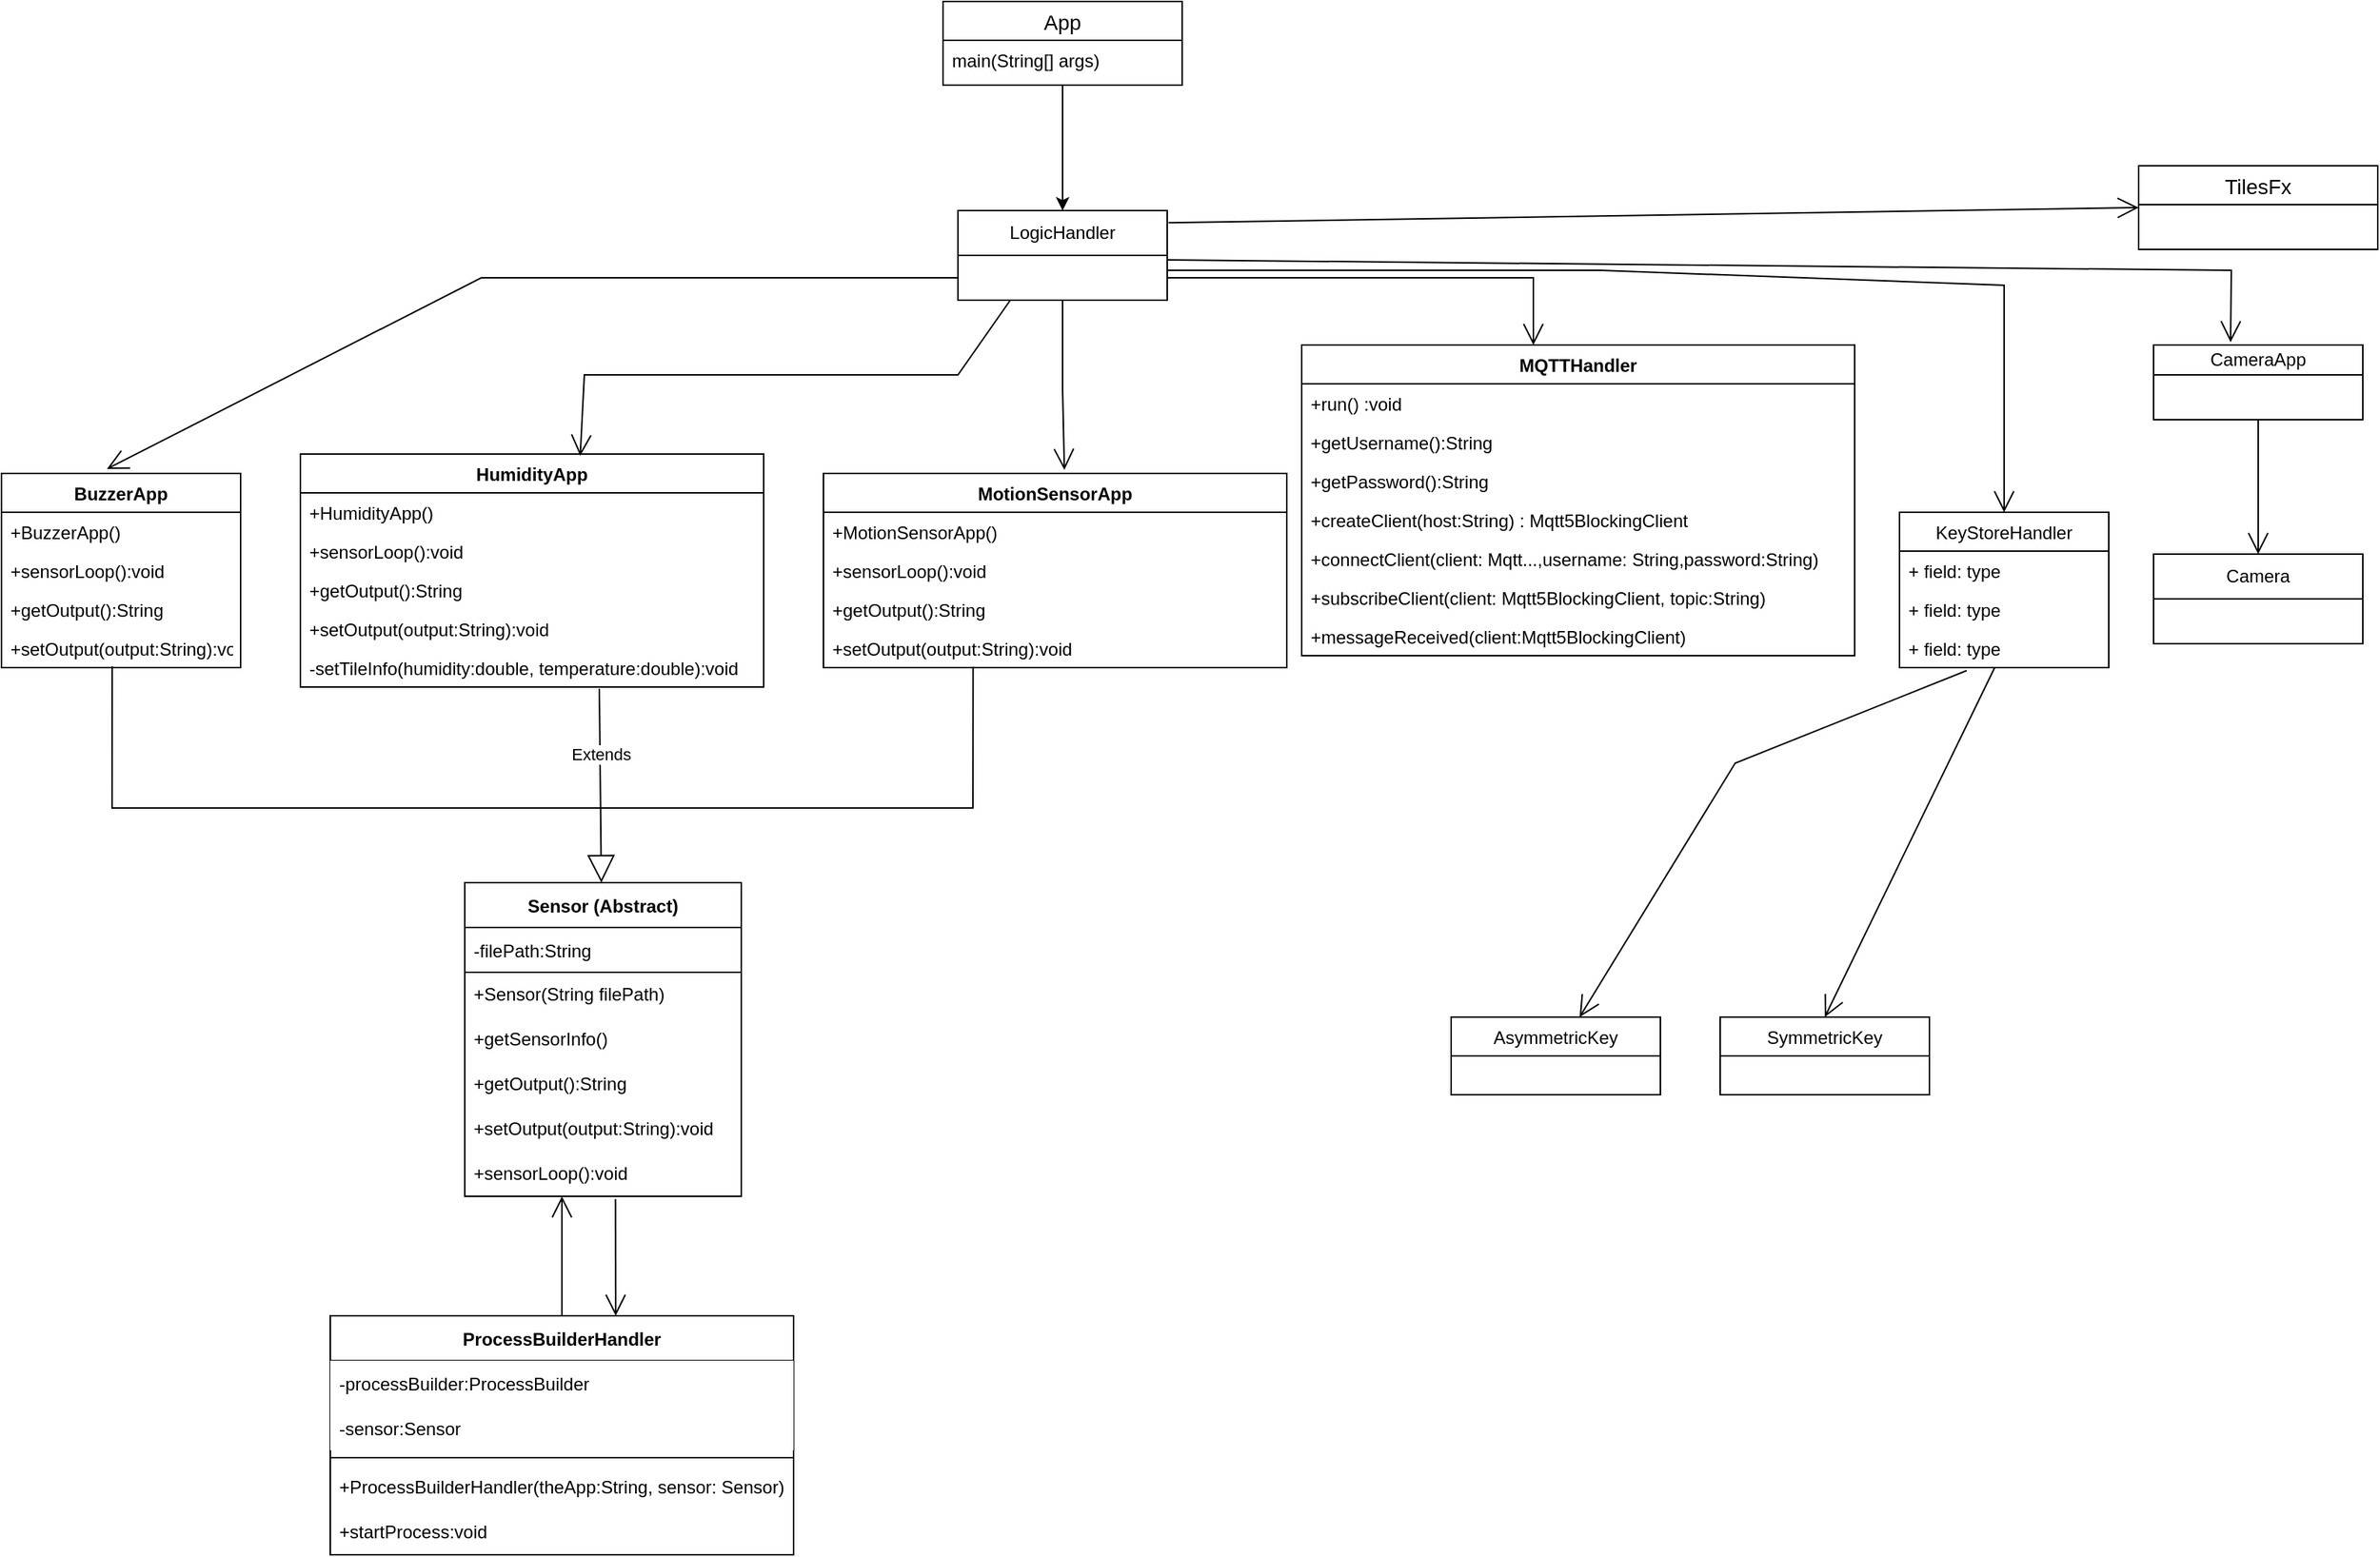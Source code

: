 <mxfile version="18.0.2" type="device"><diagram id="GwXKaQyKeeMA_JkWAQsi" name="Page-1"><mxGraphModel dx="4052" dy="3270" grid="1" gridSize="10" guides="1" tooltips="1" connect="1" arrows="1" fold="1" page="1" pageScale="1" pageWidth="1200" pageHeight="1920" math="0" shadow="0"><root><mxCell id="0"/><mxCell id="1" parent="0"/><mxCell id="-R_R7R8B03H3mzK-gPOs-1" value="LogicHandler" style="swimlane;fontStyle=0;childLayout=stackLayout;horizontal=1;startSize=30;horizontalStack=0;resizeParent=1;resizeParentMax=0;resizeLast=0;collapsible=1;marginBottom=0;whiteSpace=wrap;html=1;" parent="1" vertex="1"><mxGeometry x="270" y="-10" width="140" height="60" as="geometry"/></mxCell><mxCell id="-R_R7R8B03H3mzK-gPOs-9" value="CameraApp" style="swimlane;fontStyle=0;childLayout=stackLayout;horizontal=1;startSize=20;horizontalStack=0;resizeParent=1;resizeParentMax=0;resizeLast=0;collapsible=1;marginBottom=0;whiteSpace=wrap;html=1;" parent="1" vertex="1"><mxGeometry x="1070" y="80" width="140" height="50" as="geometry"/></mxCell><mxCell id="-R_R7R8B03H3mzK-gPOs-17" value="Camera" style="swimlane;fontStyle=0;childLayout=stackLayout;horizontal=1;startSize=30;horizontalStack=0;resizeParent=1;resizeParentMax=0;resizeLast=0;collapsible=1;marginBottom=0;whiteSpace=wrap;html=1;" parent="1" vertex="1"><mxGeometry x="1070" y="220" width="140" height="60" as="geometry"/></mxCell><mxCell id="-R_R7R8B03H3mzK-gPOs-35" value="AsymmetricKey" style="swimlane;fontStyle=0;childLayout=stackLayout;horizontal=1;startSize=26;fillColor=none;horizontalStack=0;resizeParent=1;resizeParentMax=0;resizeLast=0;collapsible=1;marginBottom=0;" parent="1" vertex="1"><mxGeometry x="600" y="530" width="140" height="52" as="geometry"/></mxCell><mxCell id="-R_R7R8B03H3mzK-gPOs-39" value="SymmetricKey" style="swimlane;fontStyle=0;childLayout=stackLayout;horizontal=1;startSize=26;fillColor=none;horizontalStack=0;resizeParent=1;resizeParentMax=0;resizeLast=0;collapsible=1;marginBottom=0;" parent="1" vertex="1"><mxGeometry x="780" y="530" width="140" height="52" as="geometry"/></mxCell><mxCell id="-R_R7R8B03H3mzK-gPOs-43" value="KeyStoreHandler" style="swimlane;fontStyle=0;childLayout=stackLayout;horizontal=1;startSize=26;fillColor=none;horizontalStack=0;resizeParent=1;resizeParentMax=0;resizeLast=0;collapsible=1;marginBottom=0;" parent="1" vertex="1"><mxGeometry x="900" y="192" width="140" height="104" as="geometry"/></mxCell><mxCell id="-R_R7R8B03H3mzK-gPOs-44" value="+ field: type" style="text;strokeColor=none;fillColor=none;align=left;verticalAlign=top;spacingLeft=4;spacingRight=4;overflow=hidden;rotatable=0;points=[[0,0.5],[1,0.5]];portConstraint=eastwest;" parent="-R_R7R8B03H3mzK-gPOs-43" vertex="1"><mxGeometry y="26" width="140" height="26" as="geometry"/></mxCell><mxCell id="-R_R7R8B03H3mzK-gPOs-45" value="+ field: type" style="text;strokeColor=none;fillColor=none;align=left;verticalAlign=top;spacingLeft=4;spacingRight=4;overflow=hidden;rotatable=0;points=[[0,0.5],[1,0.5]];portConstraint=eastwest;" parent="-R_R7R8B03H3mzK-gPOs-43" vertex="1"><mxGeometry y="52" width="140" height="26" as="geometry"/></mxCell><mxCell id="-R_R7R8B03H3mzK-gPOs-46" value="+ field: type" style="text;strokeColor=none;fillColor=none;align=left;verticalAlign=top;spacingLeft=4;spacingRight=4;overflow=hidden;rotatable=0;points=[[0,0.5],[1,0.5]];portConstraint=eastwest;" parent="-R_R7R8B03H3mzK-gPOs-43" vertex="1"><mxGeometry y="78" width="140" height="26" as="geometry"/></mxCell><mxCell id="-R_R7R8B03H3mzK-gPOs-47" value="" style="endArrow=open;endFill=1;endSize=12;html=1;rounded=0;exitX=0.321;exitY=1.077;exitDx=0;exitDy=0;exitPerimeter=0;" parent="1" source="-R_R7R8B03H3mzK-gPOs-46" target="-R_R7R8B03H3mzK-gPOs-35" edge="1"><mxGeometry width="160" relative="1" as="geometry"><mxPoint x="340" y="490" as="sourcePoint"/><mxPoint x="500" y="490" as="targetPoint"/><Array as="points"><mxPoint x="790" y="360"/></Array></mxGeometry></mxCell><mxCell id="-R_R7R8B03H3mzK-gPOs-49" value="" style="endArrow=open;endFill=1;endSize=12;html=1;rounded=0;entryX=0.5;entryY=0;entryDx=0;entryDy=0;" parent="1" source="-R_R7R8B03H3mzK-gPOs-46" target="-R_R7R8B03H3mzK-gPOs-39" edge="1"><mxGeometry width="160" relative="1" as="geometry"><mxPoint x="440" y="410" as="sourcePoint"/><mxPoint x="600" y="410" as="targetPoint"/></mxGeometry></mxCell><mxCell id="-R_R7R8B03H3mzK-gPOs-50" value="" style="endArrow=open;endFill=1;endSize=12;html=1;rounded=0;exitX=0.5;exitY=1;exitDx=0;exitDy=0;entryX=0.5;entryY=0;entryDx=0;entryDy=0;" parent="1" source="-R_R7R8B03H3mzK-gPOs-9" target="-R_R7R8B03H3mzK-gPOs-17" edge="1"><mxGeometry width="160" relative="1" as="geometry"><mxPoint x="810.98" y="322.01" as="sourcePoint"/><mxPoint x="500" y="490" as="targetPoint"/></mxGeometry></mxCell><mxCell id="-R_R7R8B03H3mzK-gPOs-82" value="TilesFx" style="swimlane;fontStyle=0;childLayout=stackLayout;horizontal=1;startSize=26;horizontalStack=0;resizeParent=1;resizeParentMax=0;resizeLast=0;collapsible=1;marginBottom=0;align=center;fontSize=14;" parent="1" vertex="1"><mxGeometry x="1060" y="-40" width="160" height="56" as="geometry"/></mxCell><mxCell id="-R_R7R8B03H3mzK-gPOs-88" value="" style="endArrow=open;endFill=1;endSize=12;html=1;rounded=0;exitX=0.5;exitY=1;exitDx=0;exitDy=0;entryX=0.52;entryY=-0.018;entryDx=0;entryDy=0;entryPerimeter=0;" parent="1" edge="1" target="v1lA2thCo2zAI3JGBGha-73" source="-R_R7R8B03H3mzK-gPOs-1"><mxGeometry width="160" relative="1" as="geometry"><mxPoint x="340" y="80" as="sourcePoint"/><mxPoint x="420" y="210" as="targetPoint"/><Array as="points"><mxPoint x="340" y="110"/></Array></mxGeometry></mxCell><mxCell id="-R_R7R8B03H3mzK-gPOs-89" value="" style="endArrow=open;endFill=1;endSize=12;html=1;rounded=0;entryX=0.604;entryY=0.008;entryDx=0;entryDy=0;entryPerimeter=0;exitX=0.25;exitY=1;exitDx=0;exitDy=0;" parent="1" edge="1" target="v1lA2thCo2zAI3JGBGha-65" source="-R_R7R8B03H3mzK-gPOs-1"><mxGeometry width="160" relative="1" as="geometry"><mxPoint x="280" y="80" as="sourcePoint"/><mxPoint x="280" y="180" as="targetPoint"/><Array as="points"><mxPoint x="270" y="100"/><mxPoint x="20" y="100"/></Array></mxGeometry></mxCell><mxCell id="-R_R7R8B03H3mzK-gPOs-98" style="edgeStyle=orthogonalEdgeStyle;rounded=0;orthogonalLoop=1;jettySize=auto;html=1;entryX=0.5;entryY=0;entryDx=0;entryDy=0;" parent="1" source="-R_R7R8B03H3mzK-gPOs-94" target="-R_R7R8B03H3mzK-gPOs-1" edge="1"><mxGeometry relative="1" as="geometry"/></mxCell><mxCell id="-R_R7R8B03H3mzK-gPOs-94" value="App" style="swimlane;fontStyle=0;childLayout=stackLayout;horizontal=1;startSize=26;horizontalStack=0;resizeParent=1;resizeParentMax=0;resizeLast=0;collapsible=1;marginBottom=0;align=center;fontSize=14;" parent="1" vertex="1"><mxGeometry x="260" y="-150" width="160" height="56" as="geometry"/></mxCell><mxCell id="-R_R7R8B03H3mzK-gPOs-95" value="main(String[] args)" style="text;strokeColor=none;fillColor=none;spacingLeft=4;spacingRight=4;overflow=hidden;rotatable=0;points=[[0,0.5],[1,0.5]];portConstraint=eastwest;fontSize=12;" parent="-R_R7R8B03H3mzK-gPOs-94" vertex="1"><mxGeometry y="26" width="160" height="30" as="geometry"/></mxCell><mxCell id="v1lA2thCo2zAI3JGBGha-1" value="Sensor (Abstract)" style="swimlane;fontStyle=1;childLayout=stackLayout;horizontal=1;startSize=30;horizontalStack=0;resizeParent=1;resizeParentMax=0;resizeLast=0;collapsible=1;marginBottom=0;" vertex="1" parent="1"><mxGeometry x="-60" y="440" width="185" height="210" as="geometry"/></mxCell><mxCell id="v1lA2thCo2zAI3JGBGha-2" value="-filePath:String" style="text;strokeColor=default;fillColor=none;align=left;verticalAlign=middle;spacingLeft=4;spacingRight=4;overflow=hidden;points=[[0,0.5],[1,0.5]];portConstraint=eastwest;rotatable=0;" vertex="1" parent="v1lA2thCo2zAI3JGBGha-1"><mxGeometry y="30" width="185" height="30" as="geometry"/></mxCell><mxCell id="v1lA2thCo2zAI3JGBGha-102" value="+Sensor(String filePath)" style="text;strokeColor=none;fillColor=none;align=left;verticalAlign=middle;spacingLeft=4;spacingRight=4;overflow=hidden;points=[[0,0.5],[1,0.5]];portConstraint=eastwest;rotatable=0;whiteSpace=wrap;" vertex="1" parent="v1lA2thCo2zAI3JGBGha-1"><mxGeometry y="60" width="185" height="30" as="geometry"/></mxCell><mxCell id="v1lA2thCo2zAI3JGBGha-4" value="+getSensorInfo()" style="text;strokeColor=none;fillColor=none;align=left;verticalAlign=middle;spacingLeft=4;spacingRight=4;overflow=hidden;points=[[0,0.5],[1,0.5]];portConstraint=eastwest;rotatable=0;whiteSpace=wrap;" vertex="1" parent="v1lA2thCo2zAI3JGBGha-1"><mxGeometry y="90" width="185" height="30" as="geometry"/></mxCell><mxCell id="v1lA2thCo2zAI3JGBGha-48" value="+getOutput():String" style="text;strokeColor=none;fillColor=none;align=left;verticalAlign=middle;spacingLeft=4;spacingRight=4;overflow=hidden;points=[[0,0.5],[1,0.5]];portConstraint=eastwest;rotatable=0;whiteSpace=wrap;" vertex="1" parent="v1lA2thCo2zAI3JGBGha-1"><mxGeometry y="120" width="185" height="30" as="geometry"/></mxCell><mxCell id="v1lA2thCo2zAI3JGBGha-47" value="+setOutput(output:String):void" style="text;strokeColor=none;fillColor=none;align=left;verticalAlign=middle;spacingLeft=4;spacingRight=4;overflow=hidden;points=[[0,0.5],[1,0.5]];portConstraint=eastwest;rotatable=0;whiteSpace=wrap;" vertex="1" parent="v1lA2thCo2zAI3JGBGha-1"><mxGeometry y="150" width="185" height="30" as="geometry"/></mxCell><mxCell id="v1lA2thCo2zAI3JGBGha-103" value="+sensorLoop():void" style="text;strokeColor=none;fillColor=none;align=left;verticalAlign=middle;spacingLeft=4;spacingRight=4;overflow=hidden;points=[[0,0.5],[1,0.5]];portConstraint=eastwest;rotatable=0;whiteSpace=wrap;" vertex="1" parent="v1lA2thCo2zAI3JGBGha-1"><mxGeometry y="180" width="185" height="30" as="geometry"/></mxCell><mxCell id="v1lA2thCo2zAI3JGBGha-10" value="Extends" style="endArrow=block;endSize=16;endFill=0;html=1;rounded=0;" edge="1" parent="1" target="v1lA2thCo2zAI3JGBGha-1"><mxGeometry x="-0.324" y="1" width="160" relative="1" as="geometry"><mxPoint x="30" y="310" as="sourcePoint"/><mxPoint x="232" y="440" as="targetPoint"/><mxPoint as="offset"/></mxGeometry></mxCell><mxCell id="v1lA2thCo2zAI3JGBGha-12" value="" style="endArrow=open;endFill=1;endSize=12;html=1;rounded=0;entryX=0.441;entryY=-0.023;entryDx=0;entryDy=0;entryPerimeter=0;exitX=0;exitY=0.75;exitDx=0;exitDy=0;" edge="1" parent="1" source="-R_R7R8B03H3mzK-gPOs-1" target="v1lA2thCo2zAI3JGBGha-58"><mxGeometry width="160" relative="1" as="geometry"><mxPoint x="270" y="60" as="sourcePoint"/><mxPoint x="70" y="180" as="targetPoint"/><Array as="points"><mxPoint x="-49" y="35"/></Array></mxGeometry></mxCell><mxCell id="v1lA2thCo2zAI3JGBGha-14" value="" style="endArrow=open;endFill=1;endSize=12;html=1;rounded=0;" edge="1" parent="1" source="v1lA2thCo2zAI3JGBGha-92"><mxGeometry width="160" relative="1" as="geometry"><mxPoint x="258" y="720" as="sourcePoint"/><mxPoint x="5" y="650" as="targetPoint"/></mxGeometry></mxCell><mxCell id="v1lA2thCo2zAI3JGBGha-15" value="" style="endArrow=open;endFill=1;endSize=12;html=1;rounded=0;entryX=0.616;entryY=0;entryDx=0;entryDy=0;entryPerimeter=0;exitX=0.545;exitY=1.063;exitDx=0;exitDy=0;exitPerimeter=0;" edge="1" parent="1" source="v1lA2thCo2zAI3JGBGha-103" target="v1lA2thCo2zAI3JGBGha-92"><mxGeometry width="160" relative="1" as="geometry"><mxPoint x="295" y="660" as="sourcePoint"/><mxPoint x="519.99" y="730.0" as="targetPoint"/></mxGeometry></mxCell><mxCell id="v1lA2thCo2zAI3JGBGha-18" value="" style="endArrow=none;html=1;rounded=0;exitX=0.463;exitY=0.967;exitDx=0;exitDy=0;exitPerimeter=0;" edge="1" parent="1" source="v1lA2thCo2zAI3JGBGha-64"><mxGeometry relative="1" as="geometry"><mxPoint x="80" y="350" as="sourcePoint"/><mxPoint x="230" y="390" as="targetPoint"/><Array as="points"><mxPoint x="-296" y="390"/></Array></mxGeometry></mxCell><mxCell id="v1lA2thCo2zAI3JGBGha-19" value="" style="endArrow=none;html=1;rounded=0;exitX=0.323;exitY=0.978;exitDx=0;exitDy=0;exitPerimeter=0;" edge="1" parent="1" source="v1lA2thCo2zAI3JGBGha-79"><mxGeometry relative="1" as="geometry"><mxPoint x="460" y="353" as="sourcePoint"/><mxPoint x="230" y="390" as="targetPoint"/><Array as="points"><mxPoint x="280" y="390"/><mxPoint x="270" y="390"/></Array></mxGeometry></mxCell><mxCell id="v1lA2thCo2zAI3JGBGha-58" value="BuzzerApp" style="swimlane;fontStyle=1;align=center;verticalAlign=top;childLayout=stackLayout;horizontal=1;startSize=26;horizontalStack=0;resizeParent=1;resizeParentMax=0;resizeLast=0;collapsible=1;marginBottom=0;strokeColor=default;fillColor=none;" vertex="1" parent="1"><mxGeometry x="-370" y="166" width="160" height="130" as="geometry"/></mxCell><mxCell id="v1lA2thCo2zAI3JGBGha-61" value="+BuzzerApp()" style="text;strokeColor=none;fillColor=none;align=left;verticalAlign=top;spacingLeft=4;spacingRight=4;overflow=hidden;rotatable=0;points=[[0,0.5],[1,0.5]];portConstraint=eastwest;" vertex="1" parent="v1lA2thCo2zAI3JGBGha-58"><mxGeometry y="26" width="160" height="26" as="geometry"/></mxCell><mxCell id="v1lA2thCo2zAI3JGBGha-62" value="+sensorLoop():void" style="text;strokeColor=none;fillColor=none;align=left;verticalAlign=top;spacingLeft=4;spacingRight=4;overflow=hidden;rotatable=0;points=[[0,0.5],[1,0.5]];portConstraint=eastwest;" vertex="1" parent="v1lA2thCo2zAI3JGBGha-58"><mxGeometry y="52" width="160" height="26" as="geometry"/></mxCell><mxCell id="v1lA2thCo2zAI3JGBGha-63" value="+getOutput():String" style="text;strokeColor=none;fillColor=none;align=left;verticalAlign=top;spacingLeft=4;spacingRight=4;overflow=hidden;rotatable=0;points=[[0,0.5],[1,0.5]];portConstraint=eastwest;" vertex="1" parent="v1lA2thCo2zAI3JGBGha-58"><mxGeometry y="78" width="160" height="26" as="geometry"/></mxCell><mxCell id="v1lA2thCo2zAI3JGBGha-64" value="+setOutput(output:String):void" style="text;strokeColor=none;fillColor=none;align=left;verticalAlign=top;spacingLeft=4;spacingRight=4;overflow=hidden;rotatable=0;points=[[0,0.5],[1,0.5]];portConstraint=eastwest;" vertex="1" parent="v1lA2thCo2zAI3JGBGha-58"><mxGeometry y="104" width="160" height="26" as="geometry"/></mxCell><mxCell id="v1lA2thCo2zAI3JGBGha-65" value="HumidityApp" style="swimlane;fontStyle=1;align=center;verticalAlign=top;childLayout=stackLayout;horizontal=1;startSize=26;horizontalStack=0;resizeParent=1;resizeParentMax=0;resizeLast=0;collapsible=1;marginBottom=0;strokeColor=default;fillColor=none;" vertex="1" parent="1"><mxGeometry x="-170" y="153" width="310" height="156" as="geometry"/></mxCell><mxCell id="v1lA2thCo2zAI3JGBGha-68" value="+HumidityApp()" style="text;strokeColor=none;fillColor=none;align=left;verticalAlign=top;spacingLeft=4;spacingRight=4;overflow=hidden;rotatable=0;points=[[0,0.5],[1,0.5]];portConstraint=eastwest;" vertex="1" parent="v1lA2thCo2zAI3JGBGha-65"><mxGeometry y="26" width="310" height="26" as="geometry"/></mxCell><mxCell id="v1lA2thCo2zAI3JGBGha-69" value="+sensorLoop():void" style="text;strokeColor=none;fillColor=none;align=left;verticalAlign=top;spacingLeft=4;spacingRight=4;overflow=hidden;rotatable=0;points=[[0,0.5],[1,0.5]];portConstraint=eastwest;" vertex="1" parent="v1lA2thCo2zAI3JGBGha-65"><mxGeometry y="52" width="310" height="26" as="geometry"/></mxCell><mxCell id="v1lA2thCo2zAI3JGBGha-70" value="+getOutput():String" style="text;strokeColor=none;fillColor=none;align=left;verticalAlign=top;spacingLeft=4;spacingRight=4;overflow=hidden;rotatable=0;points=[[0,0.5],[1,0.5]];portConstraint=eastwest;" vertex="1" parent="v1lA2thCo2zAI3JGBGha-65"><mxGeometry y="78" width="310" height="26" as="geometry"/></mxCell><mxCell id="v1lA2thCo2zAI3JGBGha-71" value="+setOutput(output:String):void" style="text;strokeColor=none;fillColor=none;align=left;verticalAlign=top;spacingLeft=4;spacingRight=4;overflow=hidden;rotatable=0;points=[[0,0.5],[1,0.5]];portConstraint=eastwest;" vertex="1" parent="v1lA2thCo2zAI3JGBGha-65"><mxGeometry y="104" width="310" height="26" as="geometry"/></mxCell><mxCell id="v1lA2thCo2zAI3JGBGha-72" value="-setTileInfo(humidity:double, temperature:double):void" style="text;strokeColor=none;fillColor=none;align=left;verticalAlign=top;spacingLeft=4;spacingRight=4;overflow=hidden;rotatable=0;points=[[0,0.5],[1,0.5]];portConstraint=eastwest;" vertex="1" parent="v1lA2thCo2zAI3JGBGha-65"><mxGeometry y="130" width="310" height="26" as="geometry"/></mxCell><mxCell id="v1lA2thCo2zAI3JGBGha-73" value="MotionSensorApp" style="swimlane;fontStyle=1;align=center;verticalAlign=top;childLayout=stackLayout;horizontal=1;startSize=26;horizontalStack=0;resizeParent=1;resizeParentMax=0;resizeLast=0;collapsible=1;marginBottom=0;strokeColor=default;fillColor=none;" vertex="1" parent="1"><mxGeometry x="180" y="166" width="310" height="130" as="geometry"/></mxCell><mxCell id="v1lA2thCo2zAI3JGBGha-76" value="+MotionSensorApp()" style="text;strokeColor=none;fillColor=none;align=left;verticalAlign=top;spacingLeft=4;spacingRight=4;overflow=hidden;rotatable=0;points=[[0,0.5],[1,0.5]];portConstraint=eastwest;" vertex="1" parent="v1lA2thCo2zAI3JGBGha-73"><mxGeometry y="26" width="310" height="26" as="geometry"/></mxCell><mxCell id="v1lA2thCo2zAI3JGBGha-77" value="+sensorLoop():void" style="text;strokeColor=none;fillColor=none;align=left;verticalAlign=top;spacingLeft=4;spacingRight=4;overflow=hidden;rotatable=0;points=[[0,0.5],[1,0.5]];portConstraint=eastwest;" vertex="1" parent="v1lA2thCo2zAI3JGBGha-73"><mxGeometry y="52" width="310" height="26" as="geometry"/></mxCell><mxCell id="v1lA2thCo2zAI3JGBGha-78" value="+getOutput():String" style="text;strokeColor=none;fillColor=none;align=left;verticalAlign=top;spacingLeft=4;spacingRight=4;overflow=hidden;rotatable=0;points=[[0,0.5],[1,0.5]];portConstraint=eastwest;" vertex="1" parent="v1lA2thCo2zAI3JGBGha-73"><mxGeometry y="78" width="310" height="26" as="geometry"/></mxCell><mxCell id="v1lA2thCo2zAI3JGBGha-79" value="+setOutput(output:String):void" style="text;strokeColor=none;fillColor=none;align=left;verticalAlign=top;spacingLeft=4;spacingRight=4;overflow=hidden;rotatable=0;points=[[0,0.5],[1,0.5]];portConstraint=eastwest;" vertex="1" parent="v1lA2thCo2zAI3JGBGha-73"><mxGeometry y="104" width="310" height="26" as="geometry"/></mxCell><mxCell id="v1lA2thCo2zAI3JGBGha-92" value="ProcessBuilderHandler" style="swimlane;fontStyle=1;childLayout=stackLayout;horizontal=1;startSize=30;horizontalStack=0;resizeParent=1;resizeParentMax=0;resizeLast=0;collapsible=1;marginBottom=0;" vertex="1" parent="1"><mxGeometry x="-150" y="730" width="310" height="160" as="geometry"/></mxCell><mxCell id="v1lA2thCo2zAI3JGBGha-99" value="-processBuilder:ProcessBuilder" style="text;strokeColor=none;fillColor=default;align=left;verticalAlign=middle;spacingLeft=4;spacingRight=4;overflow=hidden;points=[[0,0.5],[1,0.5]];portConstraint=eastwest;rotatable=0;" vertex="1" parent="v1lA2thCo2zAI3JGBGha-92"><mxGeometry y="30" width="310" height="30" as="geometry"/></mxCell><mxCell id="v1lA2thCo2zAI3JGBGha-101" value="-sensor:Sensor" style="text;strokeColor=none;fillColor=default;align=left;verticalAlign=middle;spacingLeft=4;spacingRight=4;overflow=hidden;points=[[0,0.5],[1,0.5]];portConstraint=eastwest;rotatable=0;" vertex="1" parent="v1lA2thCo2zAI3JGBGha-92"><mxGeometry y="60" width="310" height="30" as="geometry"/></mxCell><mxCell id="v1lA2thCo2zAI3JGBGha-100" value="" style="line;strokeWidth=1;rotatable=0;dashed=0;labelPosition=right;align=left;verticalAlign=middle;spacingTop=0;spacingLeft=6;points=[];portConstraint=eastwest;fillColor=default;" vertex="1" parent="v1lA2thCo2zAI3JGBGha-92"><mxGeometry y="90" width="310" height="10" as="geometry"/></mxCell><mxCell id="v1lA2thCo2zAI3JGBGha-95" value="+ProcessBuilderHandler(theApp:String, sensor: Sensor)" style="text;strokeColor=none;fillColor=none;align=left;verticalAlign=middle;spacingLeft=4;spacingRight=4;overflow=hidden;points=[[0,0.5],[1,0.5]];portConstraint=eastwest;rotatable=0;whiteSpace=wrap;" vertex="1" parent="v1lA2thCo2zAI3JGBGha-92"><mxGeometry y="100" width="310" height="30" as="geometry"/></mxCell><mxCell id="v1lA2thCo2zAI3JGBGha-96" value="+startProcess:void" style="text;strokeColor=none;fillColor=none;align=left;verticalAlign=middle;spacingLeft=4;spacingRight=4;overflow=hidden;points=[[0,0.5],[1,0.5]];portConstraint=eastwest;rotatable=0;whiteSpace=wrap;labelBackgroundColor=default;" vertex="1" parent="v1lA2thCo2zAI3JGBGha-92"><mxGeometry y="130" width="310" height="30" as="geometry"/></mxCell><mxCell id="v1lA2thCo2zAI3JGBGha-105" value="" style="endArrow=open;endFill=1;endSize=12;html=1;rounded=0;exitX=1;exitY=0.75;exitDx=0;exitDy=0;entryX=0.5;entryY=0;entryDx=0;entryDy=0;" edge="1" parent="1" source="-R_R7R8B03H3mzK-gPOs-1"><mxGeometry width="160" relative="1" as="geometry"><mxPoint x="430" y="50" as="sourcePoint"/><mxPoint x="655" y="80" as="targetPoint"/><Array as="points"><mxPoint x="655" y="35"/></Array></mxGeometry></mxCell><mxCell id="v1lA2thCo2zAI3JGBGha-111" value="" style="endArrow=open;endFill=1;endSize=12;html=1;rounded=0;entryX=0;entryY=0.5;entryDx=0;entryDy=0;exitX=1.006;exitY=0.136;exitDx=0;exitDy=0;exitPerimeter=0;" edge="1" parent="1" source="-R_R7R8B03H3mzK-gPOs-1" target="-R_R7R8B03H3mzK-gPOs-82"><mxGeometry width="160" relative="1" as="geometry"><mxPoint x="410" y="10" as="sourcePoint"/><mxPoint x="900" y="10" as="targetPoint"/><Array as="points"/></mxGeometry></mxCell><mxCell id="v1lA2thCo2zAI3JGBGha-112" value="" style="endArrow=open;endFill=1;endSize=12;html=1;rounded=0;entryX=0.368;entryY=-0.037;entryDx=0;entryDy=0;entryPerimeter=0;" edge="1" parent="1" target="-R_R7R8B03H3mzK-gPOs-9"><mxGeometry width="160" relative="1" as="geometry"><mxPoint x="410" y="23" as="sourcePoint"/><mxPoint x="980" y="110" as="targetPoint"/><Array as="points"><mxPoint x="1122" y="30"/></Array></mxGeometry></mxCell><mxCell id="v1lA2thCo2zAI3JGBGha-114" value="" style="endArrow=open;endFill=1;endSize=12;html=1;rounded=0;entryX=0.5;entryY=0;entryDx=0;entryDy=0;" edge="1" parent="1" target="-R_R7R8B03H3mzK-gPOs-43"><mxGeometry width="160" relative="1" as="geometry"><mxPoint x="410" y="30" as="sourcePoint"/><mxPoint x="900" y="120" as="targetPoint"/><Array as="points"><mxPoint x="700" y="30"/><mxPoint x="970" y="40"/></Array></mxGeometry></mxCell><mxCell id="v1lA2thCo2zAI3JGBGha-115" value="MQTTHandler" style="swimlane;fontStyle=1;childLayout=stackLayout;horizontal=1;startSize=26;fillColor=none;horizontalStack=0;resizeParent=1;resizeParentMax=0;resizeLast=0;collapsible=1;marginBottom=0;labelBackgroundColor=default;strokeColor=default;" vertex="1" parent="1"><mxGeometry x="500" y="80" width="370" height="208" as="geometry"/></mxCell><mxCell id="v1lA2thCo2zAI3JGBGha-116" value="+run() :void" style="text;strokeColor=none;fillColor=none;align=left;verticalAlign=top;spacingLeft=4;spacingRight=4;overflow=hidden;rotatable=0;points=[[0,0.5],[1,0.5]];portConstraint=eastwest;labelBackgroundColor=default;" vertex="1" parent="v1lA2thCo2zAI3JGBGha-115"><mxGeometry y="26" width="370" height="26" as="geometry"/></mxCell><mxCell id="v1lA2thCo2zAI3JGBGha-117" value="+getUsername():String" style="text;strokeColor=none;fillColor=none;align=left;verticalAlign=top;spacingLeft=4;spacingRight=4;overflow=hidden;rotatable=0;points=[[0,0.5],[1,0.5]];portConstraint=eastwest;labelBackgroundColor=default;" vertex="1" parent="v1lA2thCo2zAI3JGBGha-115"><mxGeometry y="52" width="370" height="26" as="geometry"/></mxCell><mxCell id="v1lA2thCo2zAI3JGBGha-118" value="+getPassword():String" style="text;strokeColor=none;fillColor=none;align=left;verticalAlign=top;spacingLeft=4;spacingRight=4;overflow=hidden;rotatable=0;points=[[0,0.5],[1,0.5]];portConstraint=eastwest;labelBackgroundColor=default;" vertex="1" parent="v1lA2thCo2zAI3JGBGha-115"><mxGeometry y="78" width="370" height="26" as="geometry"/></mxCell><mxCell id="v1lA2thCo2zAI3JGBGha-121" value="+createClient(host:String) : Mqtt5BlockingClient" style="text;strokeColor=none;fillColor=none;align=left;verticalAlign=top;spacingLeft=4;spacingRight=4;overflow=hidden;rotatable=0;points=[[0,0.5],[1,0.5]];portConstraint=eastwest;labelBackgroundColor=default;" vertex="1" parent="v1lA2thCo2zAI3JGBGha-115"><mxGeometry y="104" width="370" height="26" as="geometry"/></mxCell><mxCell id="v1lA2thCo2zAI3JGBGha-120" value="+connectClient(client: Mqtt...,username: String,password:String)" style="text;strokeColor=none;fillColor=none;align=left;verticalAlign=top;spacingLeft=4;spacingRight=4;overflow=hidden;rotatable=0;points=[[0,0.5],[1,0.5]];portConstraint=eastwest;labelBackgroundColor=default;" vertex="1" parent="v1lA2thCo2zAI3JGBGha-115"><mxGeometry y="130" width="370" height="26" as="geometry"/></mxCell><mxCell id="v1lA2thCo2zAI3JGBGha-119" value="+subscribeClient(client: Mqtt5BlockingClient, topic:String)" style="text;strokeColor=none;fillColor=none;align=left;verticalAlign=top;spacingLeft=4;spacingRight=4;overflow=hidden;rotatable=0;points=[[0,0.5],[1,0.5]];portConstraint=eastwest;labelBackgroundColor=default;" vertex="1" parent="v1lA2thCo2zAI3JGBGha-115"><mxGeometry y="156" width="370" height="26" as="geometry"/></mxCell><mxCell id="v1lA2thCo2zAI3JGBGha-122" value="+messageReceived(client:Mqtt5BlockingClient)" style="text;strokeColor=none;fillColor=none;align=left;verticalAlign=top;spacingLeft=4;spacingRight=4;overflow=hidden;rotatable=0;points=[[0,0.5],[1,0.5]];portConstraint=eastwest;labelBackgroundColor=default;" vertex="1" parent="v1lA2thCo2zAI3JGBGha-115"><mxGeometry y="182" width="370" height="26" as="geometry"/></mxCell></root></mxGraphModel></diagram></mxfile>